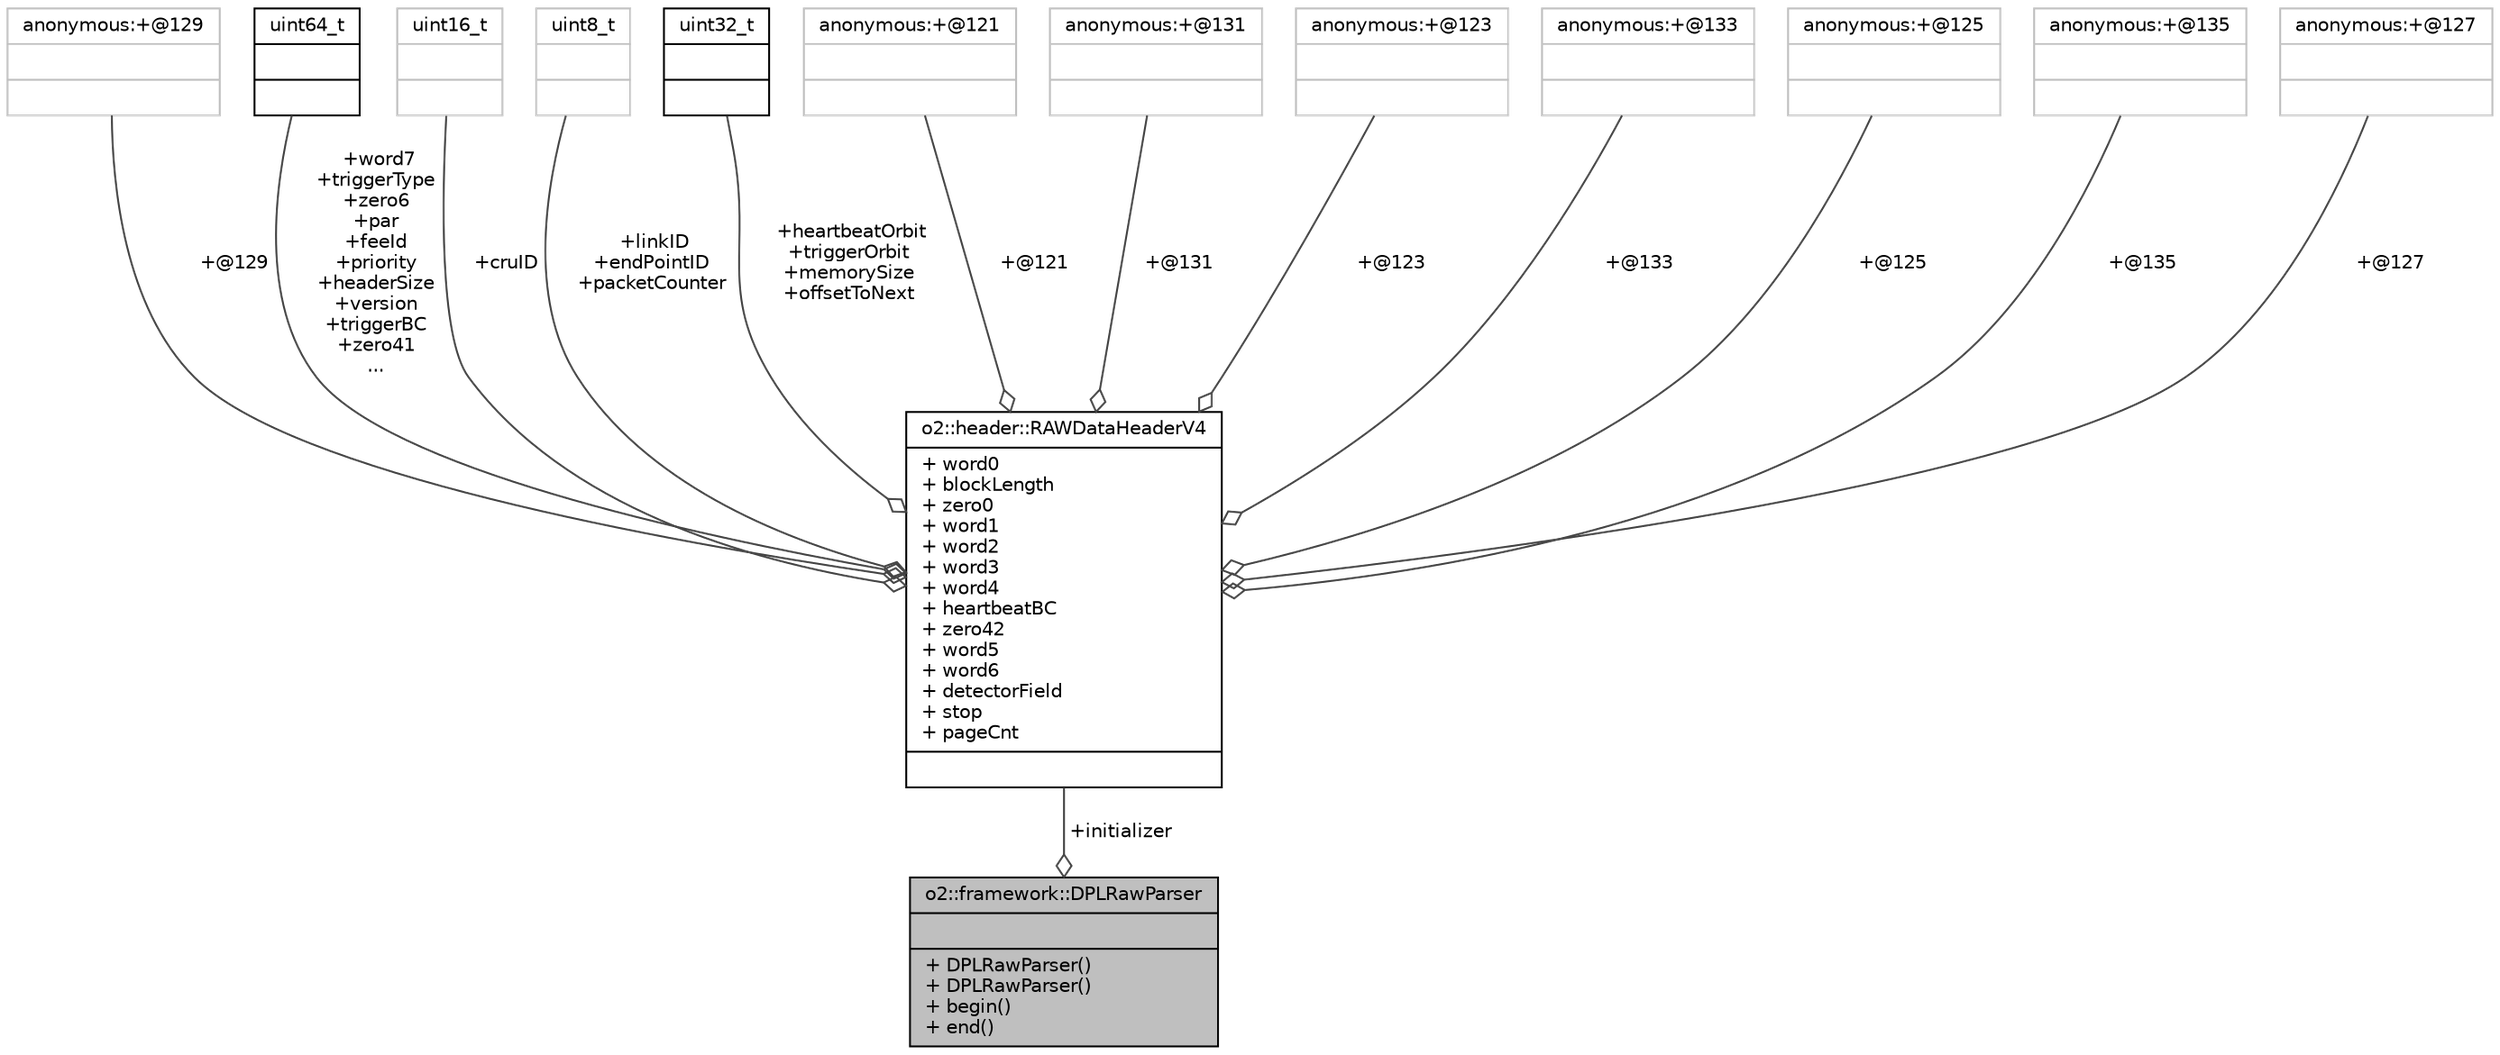 digraph "o2::framework::DPLRawParser"
{
 // INTERACTIVE_SVG=YES
  bgcolor="transparent";
  edge [fontname="Helvetica",fontsize="10",labelfontname="Helvetica",labelfontsize="10"];
  node [fontname="Helvetica",fontsize="10",shape=record];
  Node1 [label="{o2::framework::DPLRawParser\n||+ DPLRawParser()\l+ DPLRawParser()\l+ begin()\l+ end()\l}",height=0.2,width=0.4,color="black", fillcolor="grey75", style="filled", fontcolor="black"];
  Node2 -> Node1 [color="grey25",fontsize="10",style="solid",label=" +initializer" ,arrowhead="odiamond",fontname="Helvetica"];
  Node2 [label="{o2::header::RAWDataHeaderV4\n|+ word0\l+ blockLength\l+ zero0\l+ word1\l+ word2\l+ word3\l+ word4\l+ heartbeatBC\l+ zero42\l+ word5\l+ word6\l+ detectorField\l+ stop\l+ pageCnt\l|}",height=0.2,width=0.4,color="black",URL="$d8/d47/structo2_1_1header_1_1RAWDataHeaderV4.html"];
  Node3 -> Node2 [color="grey25",fontsize="10",style="solid",label=" +@129" ,arrowhead="odiamond",fontname="Helvetica"];
  Node3 [label="{anonymous:+@129\n||}",height=0.2,width=0.4,color="grey75"];
  Node4 -> Node2 [color="grey25",fontsize="10",style="solid",label=" +word7\n+triggerType\n+zero6\n+par\n+feeId\n+priority\n+headerSize\n+version\n+triggerBC\n+zero41\n..." ,arrowhead="odiamond",fontname="Helvetica"];
  Node4 [label="{uint64_t\n||}",height=0.2,width=0.4,color="black",URL="$d6/d30/classuint64__t.html"];
  Node5 -> Node2 [color="grey25",fontsize="10",style="solid",label=" +cruID" ,arrowhead="odiamond",fontname="Helvetica"];
  Node5 [label="{uint16_t\n||}",height=0.2,width=0.4,color="grey75"];
  Node6 -> Node2 [color="grey25",fontsize="10",style="solid",label=" +linkID\n+endPointID\n+packetCounter" ,arrowhead="odiamond",fontname="Helvetica"];
  Node6 [label="{uint8_t\n||}",height=0.2,width=0.4,color="grey75"];
  Node7 -> Node2 [color="grey25",fontsize="10",style="solid",label=" +heartbeatOrbit\n+triggerOrbit\n+memorySize\n+offsetToNext" ,arrowhead="odiamond",fontname="Helvetica"];
  Node7 [label="{uint32_t\n||}",height=0.2,width=0.4,color="black",URL="$d3/d87/classuint32__t.html"];
  Node8 -> Node2 [color="grey25",fontsize="10",style="solid",label=" +@121" ,arrowhead="odiamond",fontname="Helvetica"];
  Node8 [label="{anonymous:+@121\n||}",height=0.2,width=0.4,color="grey75"];
  Node9 -> Node2 [color="grey25",fontsize="10",style="solid",label=" +@131" ,arrowhead="odiamond",fontname="Helvetica"];
  Node9 [label="{anonymous:+@131\n||}",height=0.2,width=0.4,color="grey75"];
  Node10 -> Node2 [color="grey25",fontsize="10",style="solid",label=" +@123" ,arrowhead="odiamond",fontname="Helvetica"];
  Node10 [label="{anonymous:+@123\n||}",height=0.2,width=0.4,color="grey75"];
  Node11 -> Node2 [color="grey25",fontsize="10",style="solid",label=" +@133" ,arrowhead="odiamond",fontname="Helvetica"];
  Node11 [label="{anonymous:+@133\n||}",height=0.2,width=0.4,color="grey75"];
  Node12 -> Node2 [color="grey25",fontsize="10",style="solid",label=" +@125" ,arrowhead="odiamond",fontname="Helvetica"];
  Node12 [label="{anonymous:+@125\n||}",height=0.2,width=0.4,color="grey75"];
  Node13 -> Node2 [color="grey25",fontsize="10",style="solid",label=" +@135" ,arrowhead="odiamond",fontname="Helvetica"];
  Node13 [label="{anonymous:+@135\n||}",height=0.2,width=0.4,color="grey75"];
  Node14 -> Node2 [color="grey25",fontsize="10",style="solid",label=" +@127" ,arrowhead="odiamond",fontname="Helvetica"];
  Node14 [label="{anonymous:+@127\n||}",height=0.2,width=0.4,color="grey75"];
}
